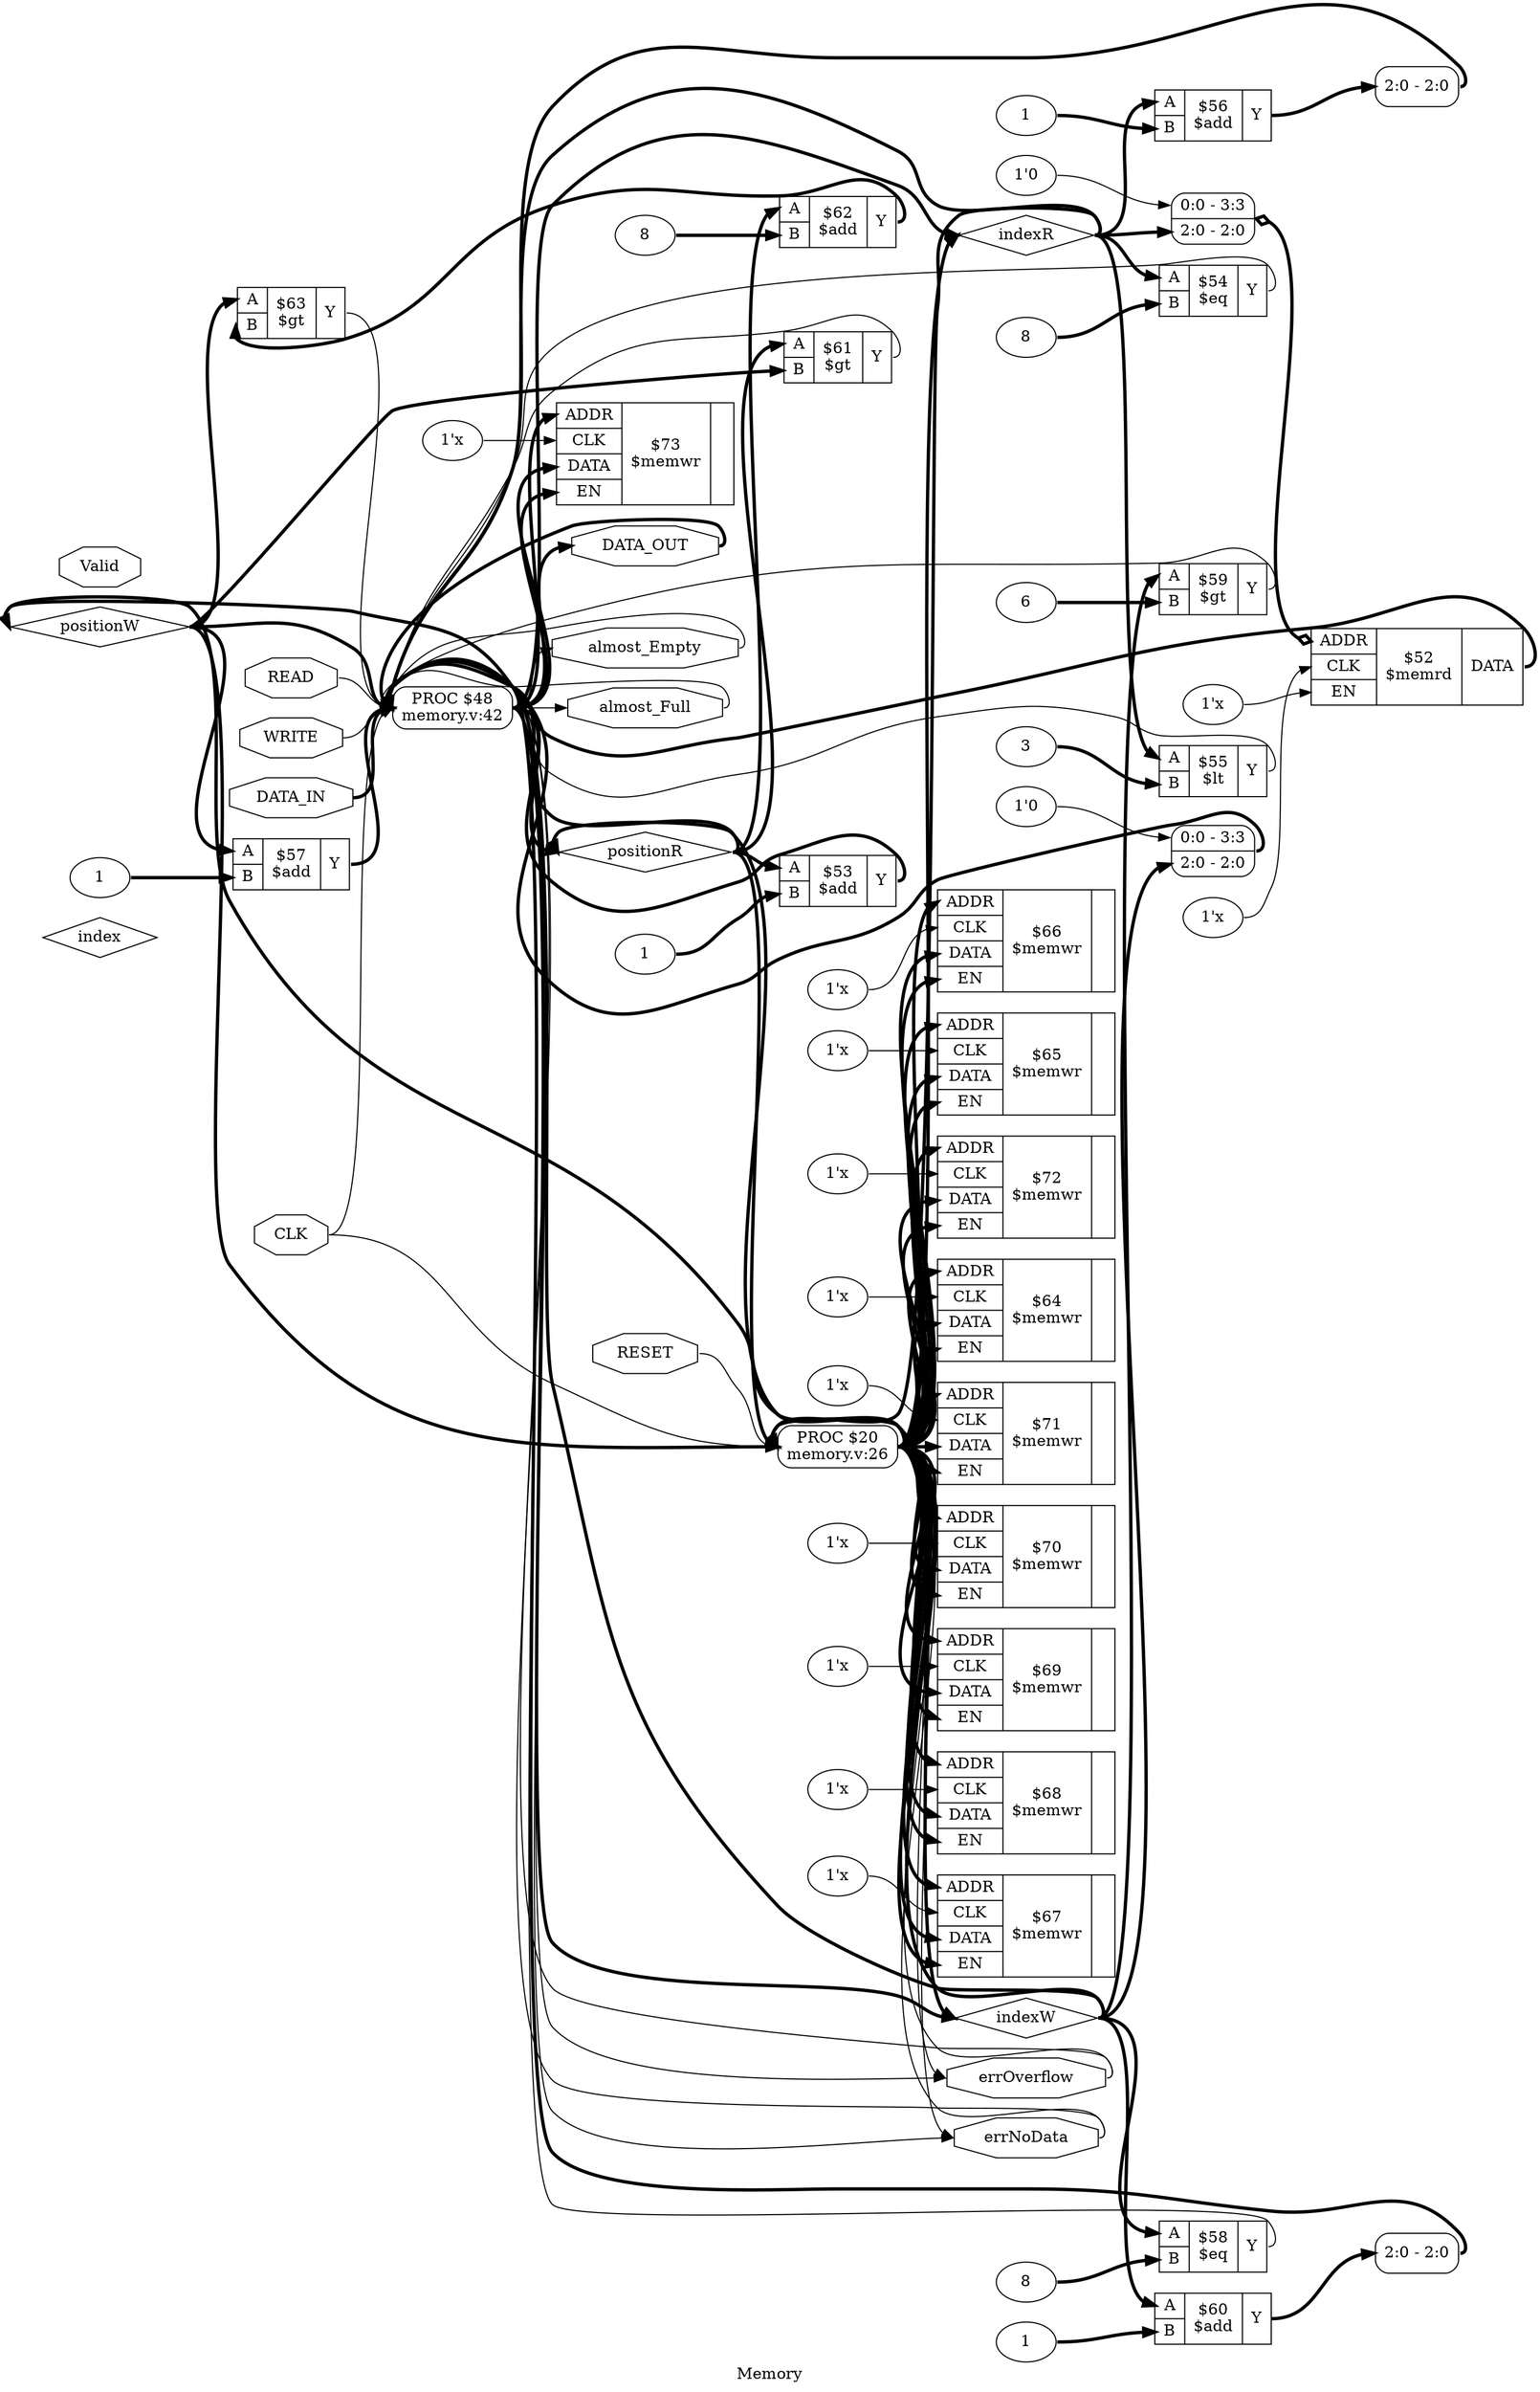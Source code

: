digraph "Memory" {
label="Memory";
rankdir="LR";
remincross=true;
n89 [ shape=diamond, label="index", color="black", fontcolor="black" ];
n90 [ shape=diamond, label="positionW", color="black", fontcolor="black" ];
n91 [ shape=diamond, label="positionR", color="black", fontcolor="black" ];
n92 [ shape=diamond, label="indexR", color="black", fontcolor="black" ];
n93 [ shape=diamond, label="indexW", color="black", fontcolor="black" ];
n94 [ shape=octagon, label="Valid", color="black", fontcolor="black" ];
n95 [ shape=octagon, label="errOverflow", color="black", fontcolor="black" ];
n96 [ shape=octagon, label="errNoData", color="black", fontcolor="black" ];
n97 [ shape=octagon, label="almost_Empty", color="black", fontcolor="black" ];
n98 [ shape=octagon, label="almost_Full", color="black", fontcolor="black" ];
n99 [ shape=octagon, label="DATA_OUT", color="black", fontcolor="black" ];
n100 [ shape=octagon, label="READ", color="black", fontcolor="black" ];
n101 [ shape=octagon, label="WRITE", color="black", fontcolor="black" ];
n102 [ shape=octagon, label="RESET", color="black", fontcolor="black" ];
n103 [ shape=octagon, label="CLK", color="black", fontcolor="black" ];
n104 [ shape=octagon, label="DATA_IN", color="black", fontcolor="black" ];
v0 [ label="1'x" ];
c108 [ shape=record, label="{{<p105> ADDR|<p103> CLK|<p106> DATA|<p107> EN}|$73\n$memwr|{}}" ];
v1 [ label="1'x" ];
c109 [ shape=record, label="{{<p105> ADDR|<p103> CLK|<p106> DATA|<p107> EN}|$72\n$memwr|{}}" ];
v2 [ label="1'x" ];
c110 [ shape=record, label="{{<p105> ADDR|<p103> CLK|<p106> DATA|<p107> EN}|$71\n$memwr|{}}" ];
v3 [ label="1'x" ];
c111 [ shape=record, label="{{<p105> ADDR|<p103> CLK|<p106> DATA|<p107> EN}|$70\n$memwr|{}}" ];
v4 [ label="1'x" ];
c112 [ shape=record, label="{{<p105> ADDR|<p103> CLK|<p106> DATA|<p107> EN}|$69\n$memwr|{}}" ];
v5 [ label="1'x" ];
c113 [ shape=record, label="{{<p105> ADDR|<p103> CLK|<p106> DATA|<p107> EN}|$68\n$memwr|{}}" ];
v6 [ label="1'x" ];
c114 [ shape=record, label="{{<p105> ADDR|<p103> CLK|<p106> DATA|<p107> EN}|$67\n$memwr|{}}" ];
v7 [ label="1'x" ];
c115 [ shape=record, label="{{<p105> ADDR|<p103> CLK|<p106> DATA|<p107> EN}|$66\n$memwr|{}}" ];
v8 [ label="1'x" ];
c116 [ shape=record, label="{{<p105> ADDR|<p103> CLK|<p106> DATA|<p107> EN}|$65\n$memwr|{}}" ];
v9 [ label="1'x" ];
c117 [ shape=record, label="{{<p105> ADDR|<p103> CLK|<p106> DATA|<p107> EN}|$64\n$memwr|{}}" ];
c121 [ shape=record, label="{{<p118> A|<p119> B}|$63\n$gt|{<p120> Y}}" ];
v10 [ label="8" ];
c122 [ shape=record, label="{{<p118> A|<p119> B}|$62\n$add|{<p120> Y}}" ];
c123 [ shape=record, label="{{<p118> A|<p119> B}|$61\n$gt|{<p120> Y}}" ];
v11 [ label="1" ];
c124 [ shape=record, label="{{<p118> A|<p119> B}|$60\n$add|{<p120> Y}}" ];
v12 [ label="6" ];
c125 [ shape=record, label="{{<p118> A|<p119> B}|$59\n$gt|{<p120> Y}}" ];
v13 [ label="8" ];
c126 [ shape=record, label="{{<p118> A|<p119> B}|$58\n$eq|{<p120> Y}}" ];
v14 [ label="1" ];
c127 [ shape=record, label="{{<p118> A|<p119> B}|$57\n$add|{<p120> Y}}" ];
v15 [ label="1" ];
c128 [ shape=record, label="{{<p118> A|<p119> B}|$56\n$add|{<p120> Y}}" ];
v16 [ label="3" ];
c129 [ shape=record, label="{{<p118> A|<p119> B}|$55\n$lt|{<p120> Y}}" ];
v17 [ label="8" ];
c130 [ shape=record, label="{{<p118> A|<p119> B}|$54\n$eq|{<p120> Y}}" ];
v18 [ label="1" ];
c131 [ shape=record, label="{{<p118> A|<p119> B}|$53\n$add|{<p120> Y}}" ];
v20 [ label="1'0" ];
v21 [ label="1'x" ];
v22 [ label="1'x" ];
c132 [ shape=record, label="{{<p105> ADDR|<p103> CLK|<p107> EN}|$52\n$memrd|{<p106> DATA}}" ];
x19 [ shape=record, style=rounded, label="<s1> 0:0 - 3:3 |<s0> 2:0 - 2:0 " ];
x19:e -> c132:p105:w [arrowhead=odiamond, arrowtail=odiamond, dir=both, color="black", style="setlinewidth(3)", label=""];
x24 [ shape=record, style=rounded, label="<s0> 2:0 - 2:0 " ];
x25 [ shape=record, style=rounded, label="<s0> 2:0 - 2:0 " ];
v27 [ label="1'0" ];
x26 [ shape=record, style=rounded, label="<s1> 0:0 - 3:3 |<s0> 2:0 - 2:0 " ];
p23 [shape=box, style=rounded, label="PROC $48\nmemory.v:42"];
p28 [shape=box, style=rounded, label="PROC $20\nmemory.v:26"];
c129:p120:e -> p23:w [color="black", label=""];
n100:e -> p23:w [color="black", label=""];
n101:e -> p23:w [color="black", label=""];
n102:e -> p28:w [color="black", label=""];
n103:e -> p23:w [color="black", label=""];
n103:e -> p28:w [color="black", label=""];
n104:e -> p23:w [color="black", style="setlinewidth(3)", label=""];
c130:p120:e -> p23:w [color="black", label=""];
c131:p120:e -> p23:w [color="black", style="setlinewidth(3)", label=""];
c132:p106:e -> p23:w [color="black", style="setlinewidth(3)", label=""];
c121:p120:e -> p23:w [color="black", label=""];
c122:p120:e -> c121:p119:w [color="black", style="setlinewidth(3)", label=""];
c123:p120:e -> p23:w [color="black", label=""];
c124:p120:e -> x25:s0:w [color="black", style="setlinewidth(3)", label=""];
p23:e -> c108:p107:w [color="black", style="setlinewidth(3)", label=""];
c125:p120:e -> p23:w [color="black", label=""];
p23:e -> c108:p106:w [color="black", style="setlinewidth(3)", label=""];
p23:e -> c108:p105:w [color="black", style="setlinewidth(3)", label=""];
p28:e -> c109:p107:w [color="black", style="setlinewidth(3)", label=""];
p28:e -> c109:p106:w [color="black", style="setlinewidth(3)", label=""];
p28:e -> c109:p105:w [color="black", style="setlinewidth(3)", label=""];
p28:e -> c110:p107:w [color="black", style="setlinewidth(3)", label=""];
p28:e -> c110:p106:w [color="black", style="setlinewidth(3)", label=""];
p28:e -> c110:p105:w [color="black", style="setlinewidth(3)", label=""];
p28:e -> c111:p107:w [color="black", style="setlinewidth(3)", label=""];
p28:e -> c111:p106:w [color="black", style="setlinewidth(3)", label=""];
c126:p120:e -> p23:w [color="black", label=""];
p28:e -> c111:p105:w [color="black", style="setlinewidth(3)", label=""];
p28:e -> c112:p107:w [color="black", style="setlinewidth(3)", label=""];
p28:e -> c112:p106:w [color="black", style="setlinewidth(3)", label=""];
p28:e -> c112:p105:w [color="black", style="setlinewidth(3)", label=""];
p28:e -> c113:p107:w [color="black", style="setlinewidth(3)", label=""];
p28:e -> c113:p106:w [color="black", style="setlinewidth(3)", label=""];
p28:e -> c113:p105:w [color="black", style="setlinewidth(3)", label=""];
p28:e -> c114:p107:w [color="black", style="setlinewidth(3)", label=""];
p28:e -> c114:p106:w [color="black", style="setlinewidth(3)", label=""];
p28:e -> c114:p105:w [color="black", style="setlinewidth(3)", label=""];
c127:p120:e -> p23:w [color="black", style="setlinewidth(3)", label=""];
p28:e -> c115:p107:w [color="black", style="setlinewidth(3)", label=""];
p28:e -> c115:p106:w [color="black", style="setlinewidth(3)", label=""];
p28:e -> c115:p105:w [color="black", style="setlinewidth(3)", label=""];
p28:e -> c116:p107:w [color="black", style="setlinewidth(3)", label=""];
p28:e -> c116:p106:w [color="black", style="setlinewidth(3)", label=""];
p28:e -> c116:p105:w [color="black", style="setlinewidth(3)", label=""];
p28:e -> c117:p107:w [color="black", style="setlinewidth(3)", label=""];
p28:e -> c117:p106:w [color="black", style="setlinewidth(3)", label=""];
p28:e -> c117:p105:w [color="black", style="setlinewidth(3)", label=""];
c128:p120:e -> x24:s0:w [color="black", style="setlinewidth(3)", label=""];
p23:e -> n90:w [color="black", style="setlinewidth(3)", label=""];
p28:e -> n90:w [color="black", style="setlinewidth(3)", label=""];
n90:e -> c121:p118:w [color="black", style="setlinewidth(3)", label=""];
n90:e -> c123:p119:w [color="black", style="setlinewidth(3)", label=""];
n90:e -> c127:p118:w [color="black", style="setlinewidth(3)", label=""];
n90:e -> p23:w [color="black", style="setlinewidth(3)", label=""];
n90:e -> p28:w [color="black", style="setlinewidth(3)", label=""];
p23:e -> n91:w [color="black", style="setlinewidth(3)", label=""];
p28:e -> n91:w [color="black", style="setlinewidth(3)", label=""];
n91:e -> c122:p118:w [color="black", style="setlinewidth(3)", label=""];
n91:e -> c123:p118:w [color="black", style="setlinewidth(3)", label=""];
n91:e -> c131:p118:w [color="black", style="setlinewidth(3)", label=""];
n91:e -> p23:w [color="black", style="setlinewidth(3)", label=""];
n91:e -> p28:w [color="black", style="setlinewidth(3)", label=""];
p23:e -> n92:w [color="black", style="setlinewidth(3)", label=""];
p28:e -> n92:w [color="black", style="setlinewidth(3)", label=""];
n92:e -> c128:p118:w [color="black", style="setlinewidth(3)", label=""];
n92:e -> c129:p118:w [color="black", style="setlinewidth(3)", label=""];
n92:e -> c130:p118:w [color="black", style="setlinewidth(3)", label=""];
n92:e -> p23:w [color="black", style="setlinewidth(3)", label=""];
n92:e -> p28:w [color="black", style="setlinewidth(3)", label=""];
n92:e -> x19:s0:w [color="black", style="setlinewidth(3)", label=""];
p23:e -> n93:w [color="black", style="setlinewidth(3)", label=""];
p28:e -> n93:w [color="black", style="setlinewidth(3)", label=""];
n93:e -> c124:p118:w [color="black", style="setlinewidth(3)", label=""];
n93:e -> c125:p118:w [color="black", style="setlinewidth(3)", label=""];
n93:e -> c126:p118:w [color="black", style="setlinewidth(3)", label=""];
n93:e -> p23:w [color="black", style="setlinewidth(3)", label=""];
n93:e -> p28:w [color="black", style="setlinewidth(3)", label=""];
n93:e -> x26:s0:w [color="black", style="setlinewidth(3)", label=""];
p23:e -> n95:w [color="black", label=""];
p28:e -> n95:w [color="black", label=""];
n95:e -> p23:w [color="black", label=""];
n95:e -> p28:w [color="black", label=""];
p23:e -> n96:w [color="black", label=""];
p28:e -> n96:w [color="black", label=""];
n96:e -> p23:w [color="black", label=""];
n96:e -> p28:w [color="black", label=""];
p23:e -> n97:w [color="black", label=""];
n97:e -> p23:w [color="black", label=""];
p23:e -> n98:w [color="black", label=""];
n98:e -> p23:w [color="black", label=""];
p23:e -> n99:w [color="black", style="setlinewidth(3)", label=""];
n99:e -> p23:w [color="black", style="setlinewidth(3)", label=""];
v0:e -> c108:p103:w [color="black", label=""];
v1:e -> c109:p103:w [color="black", label=""];
v10:e -> c122:p119:w [color="black", style="setlinewidth(3)", label=""];
v11:e -> c124:p119:w [color="black", style="setlinewidth(3)", label=""];
v12:e -> c125:p119:w [color="black", style="setlinewidth(3)", label=""];
v13:e -> c126:p119:w [color="black", style="setlinewidth(3)", label=""];
v14:e -> c127:p119:w [color="black", style="setlinewidth(3)", label=""];
v15:e -> c128:p119:w [color="black", style="setlinewidth(3)", label=""];
v16:e -> c129:p119:w [color="black", style="setlinewidth(3)", label=""];
v17:e -> c130:p119:w [color="black", style="setlinewidth(3)", label=""];
v18:e -> c131:p119:w [color="black", style="setlinewidth(3)", label=""];
v2:e -> c110:p103:w [color="black", label=""];
v20:e -> x19:s1:w [color="black", label=""];
v21:e -> c132:p107:w [color="black", label=""];
v22:e -> c132:p103:w [color="black", label=""];
v27:e -> x26:s1:w [color="black", label=""];
v3:e -> c111:p103:w [color="black", label=""];
v4:e -> c112:p103:w [color="black", label=""];
v5:e -> c113:p103:w [color="black", label=""];
v6:e -> c114:p103:w [color="black", label=""];
v7:e -> c115:p103:w [color="black", label=""];
v8:e -> c116:p103:w [color="black", label=""];
v9:e -> c117:p103:w [color="black", label=""];
x24:e -> p23:w [color="black", style="setlinewidth(3)", label=""];
x25:e -> p23:w [color="black", style="setlinewidth(3)", label=""];
x26:e -> p23:w [color="black", style="setlinewidth(3)", label=""];
}
